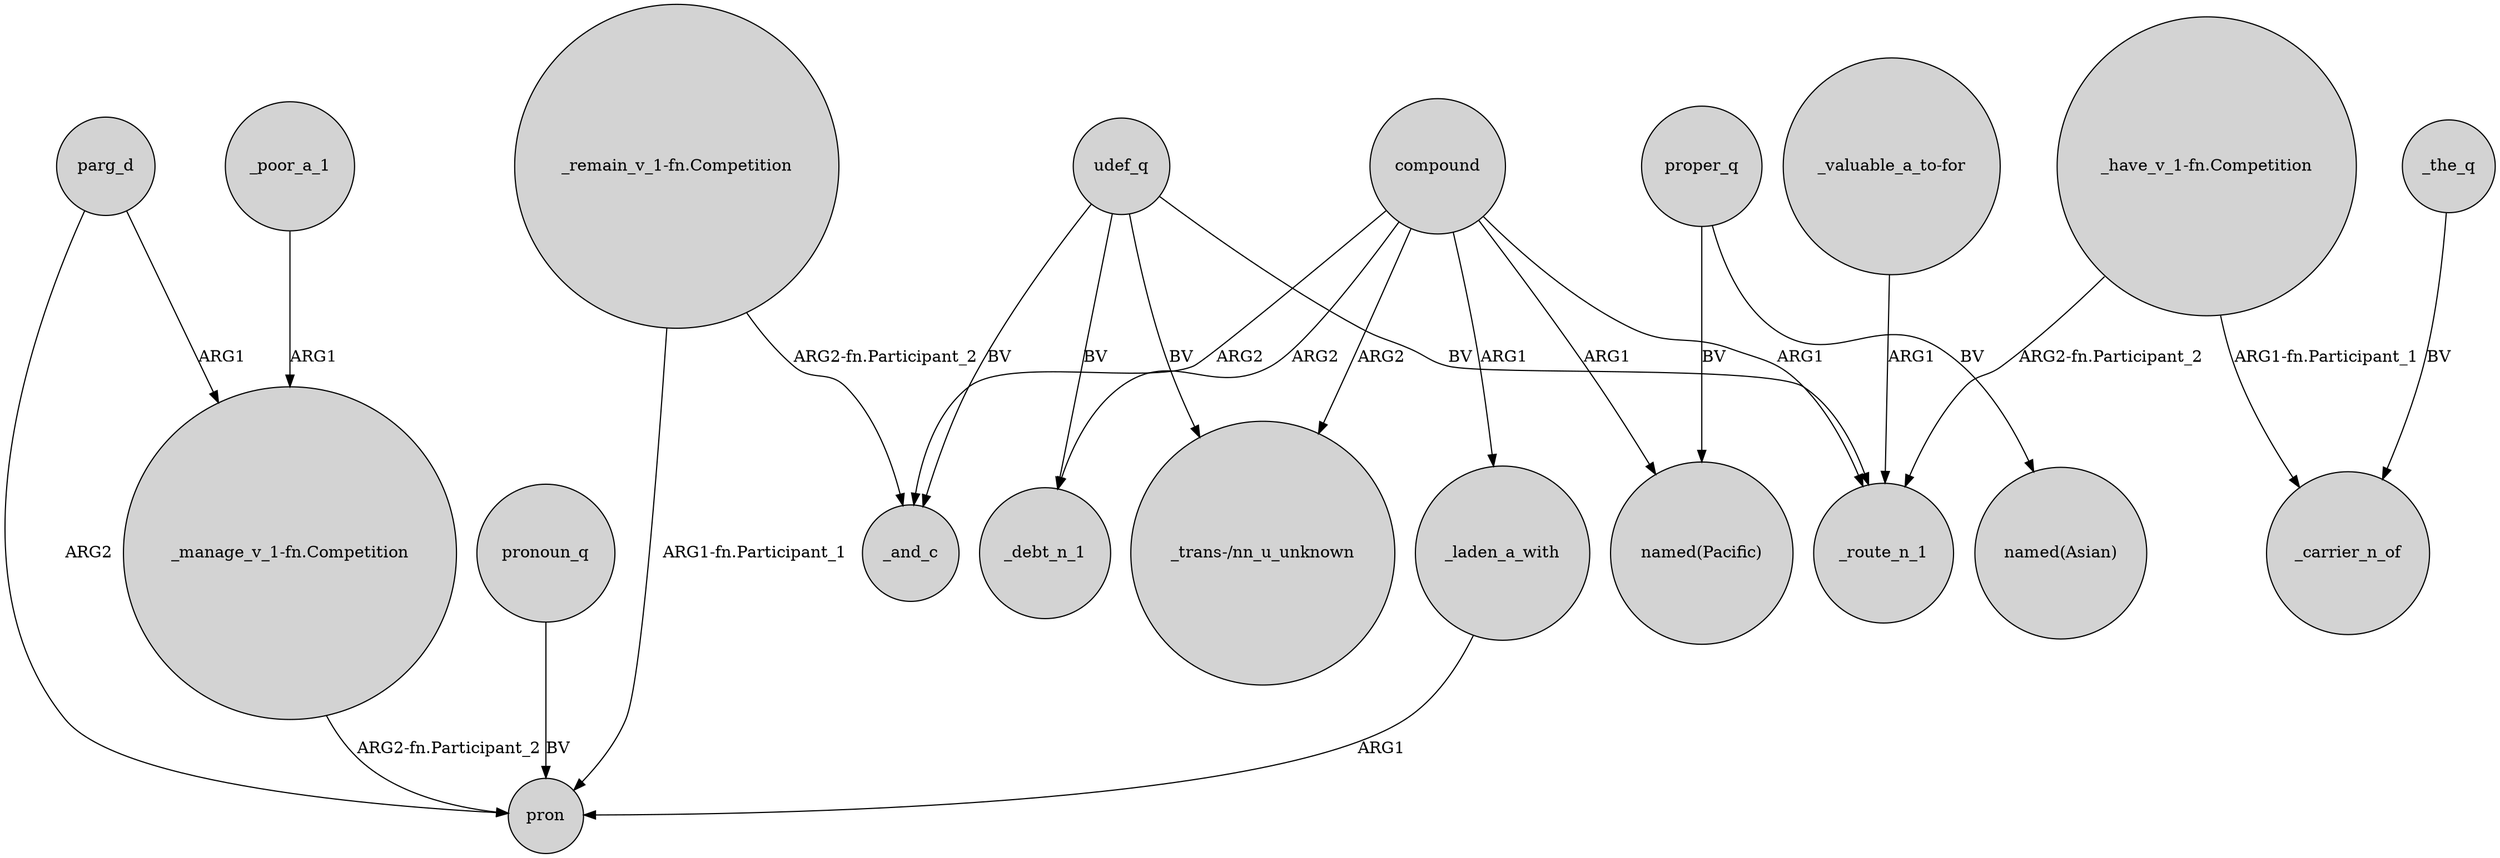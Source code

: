 digraph {
	node [shape=circle style=filled]
	_laden_a_with -> pron [label=ARG1]
	"_have_v_1-fn.Competition" -> _carrier_n_of [label="ARG1-fn.Participant_1"]
	parg_d -> pron [label=ARG2]
	udef_q -> _and_c [label=BV]
	compound -> _laden_a_with [label=ARG1]
	compound -> _and_c [label=ARG2]
	compound -> "named(Pacific)" [label=ARG1]
	parg_d -> "_manage_v_1-fn.Competition" [label=ARG1]
	pronoun_q -> pron [label=BV]
	_poor_a_1 -> "_manage_v_1-fn.Competition" [label=ARG1]
	udef_q -> _debt_n_1 [label=BV]
	udef_q -> "_trans-/nn_u_unknown" [label=BV]
	_the_q -> _carrier_n_of [label=BV]
	"_manage_v_1-fn.Competition" -> pron [label="ARG2-fn.Participant_2"]
	compound -> _route_n_1 [label=ARG1]
	compound -> _debt_n_1 [label=ARG2]
	proper_q -> "named(Pacific)" [label=BV]
	"_remain_v_1-fn.Competition" -> _and_c [label="ARG2-fn.Participant_2"]
	proper_q -> "named(Asian)" [label=BV]
	udef_q -> _route_n_1 [label=BV]
	"_remain_v_1-fn.Competition" -> pron [label="ARG1-fn.Participant_1"]
	compound -> "_trans-/nn_u_unknown" [label=ARG2]
	"_have_v_1-fn.Competition" -> _route_n_1 [label="ARG2-fn.Participant_2"]
	"_valuable_a_to-for" -> _route_n_1 [label=ARG1]
}
